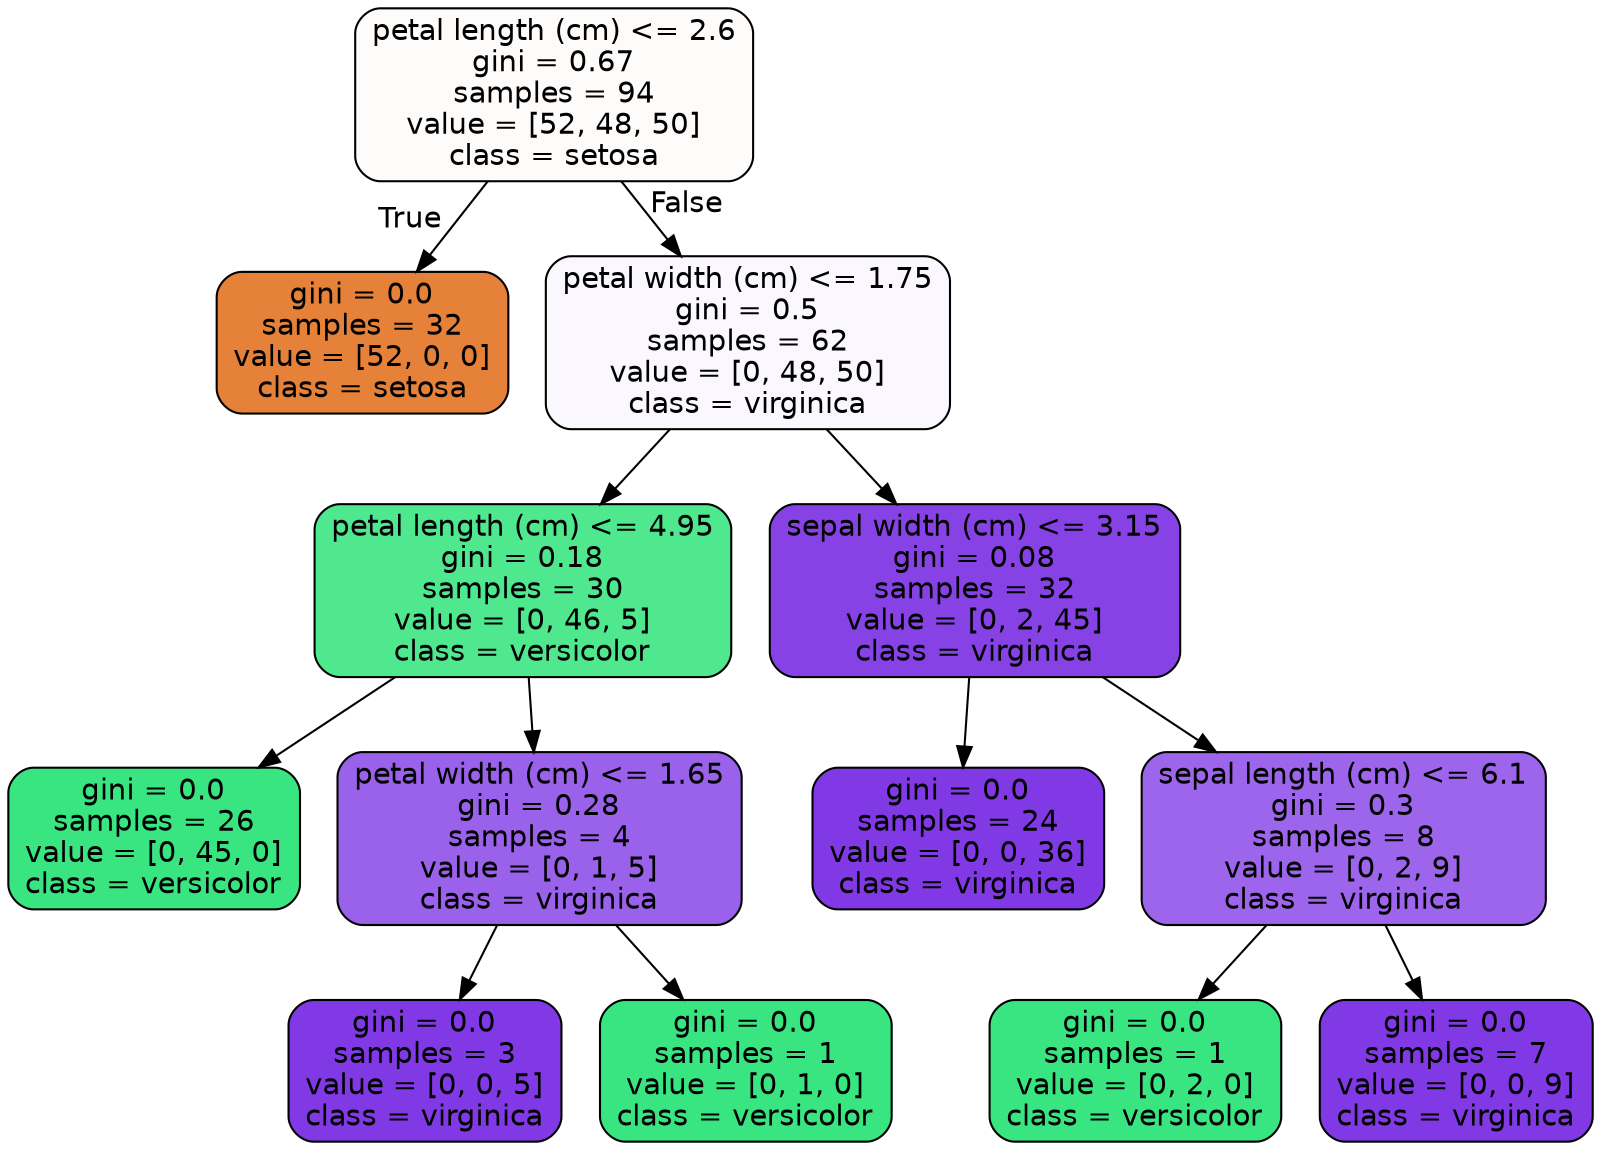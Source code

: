 digraph Tree {
node [shape=box, style="filled, rounded", color="black", fontname=helvetica] ;
edge [fontname=helvetica] ;
0 [label="petal length (cm) <= 2.6\ngini = 0.67\nsamples = 94\nvalue = [52, 48, 50]\nclass = setosa", fillcolor="#fefcfb"] ;
1 [label="gini = 0.0\nsamples = 32\nvalue = [52, 0, 0]\nclass = setosa", fillcolor="#e58139"] ;
0 -> 1 [labeldistance=2.5, labelangle=45, headlabel="True"] ;
2 [label="petal width (cm) <= 1.75\ngini = 0.5\nsamples = 62\nvalue = [0, 48, 50]\nclass = virginica", fillcolor="#faf7fe"] ;
0 -> 2 [labeldistance=2.5, labelangle=-45, headlabel="False"] ;
3 [label="petal length (cm) <= 4.95\ngini = 0.18\nsamples = 30\nvalue = [0, 46, 5]\nclass = versicolor", fillcolor="#4fe88f"] ;
2 -> 3 ;
4 [label="gini = 0.0\nsamples = 26\nvalue = [0, 45, 0]\nclass = versicolor", fillcolor="#39e581"] ;
3 -> 4 ;
5 [label="petal width (cm) <= 1.65\ngini = 0.28\nsamples = 4\nvalue = [0, 1, 5]\nclass = virginica", fillcolor="#9a61ea"] ;
3 -> 5 ;
6 [label="gini = 0.0\nsamples = 3\nvalue = [0, 0, 5]\nclass = virginica", fillcolor="#8139e5"] ;
5 -> 6 ;
7 [label="gini = 0.0\nsamples = 1\nvalue = [0, 1, 0]\nclass = versicolor", fillcolor="#39e581"] ;
5 -> 7 ;
8 [label="sepal width (cm) <= 3.15\ngini = 0.08\nsamples = 32\nvalue = [0, 2, 45]\nclass = virginica", fillcolor="#8742e6"] ;
2 -> 8 ;
9 [label="gini = 0.0\nsamples = 24\nvalue = [0, 0, 36]\nclass = virginica", fillcolor="#8139e5"] ;
8 -> 9 ;
10 [label="sepal length (cm) <= 6.1\ngini = 0.3\nsamples = 8\nvalue = [0, 2, 9]\nclass = virginica", fillcolor="#9d65eb"] ;
8 -> 10 ;
11 [label="gini = 0.0\nsamples = 1\nvalue = [0, 2, 0]\nclass = versicolor", fillcolor="#39e581"] ;
10 -> 11 ;
12 [label="gini = 0.0\nsamples = 7\nvalue = [0, 0, 9]\nclass = virginica", fillcolor="#8139e5"] ;
10 -> 12 ;
}